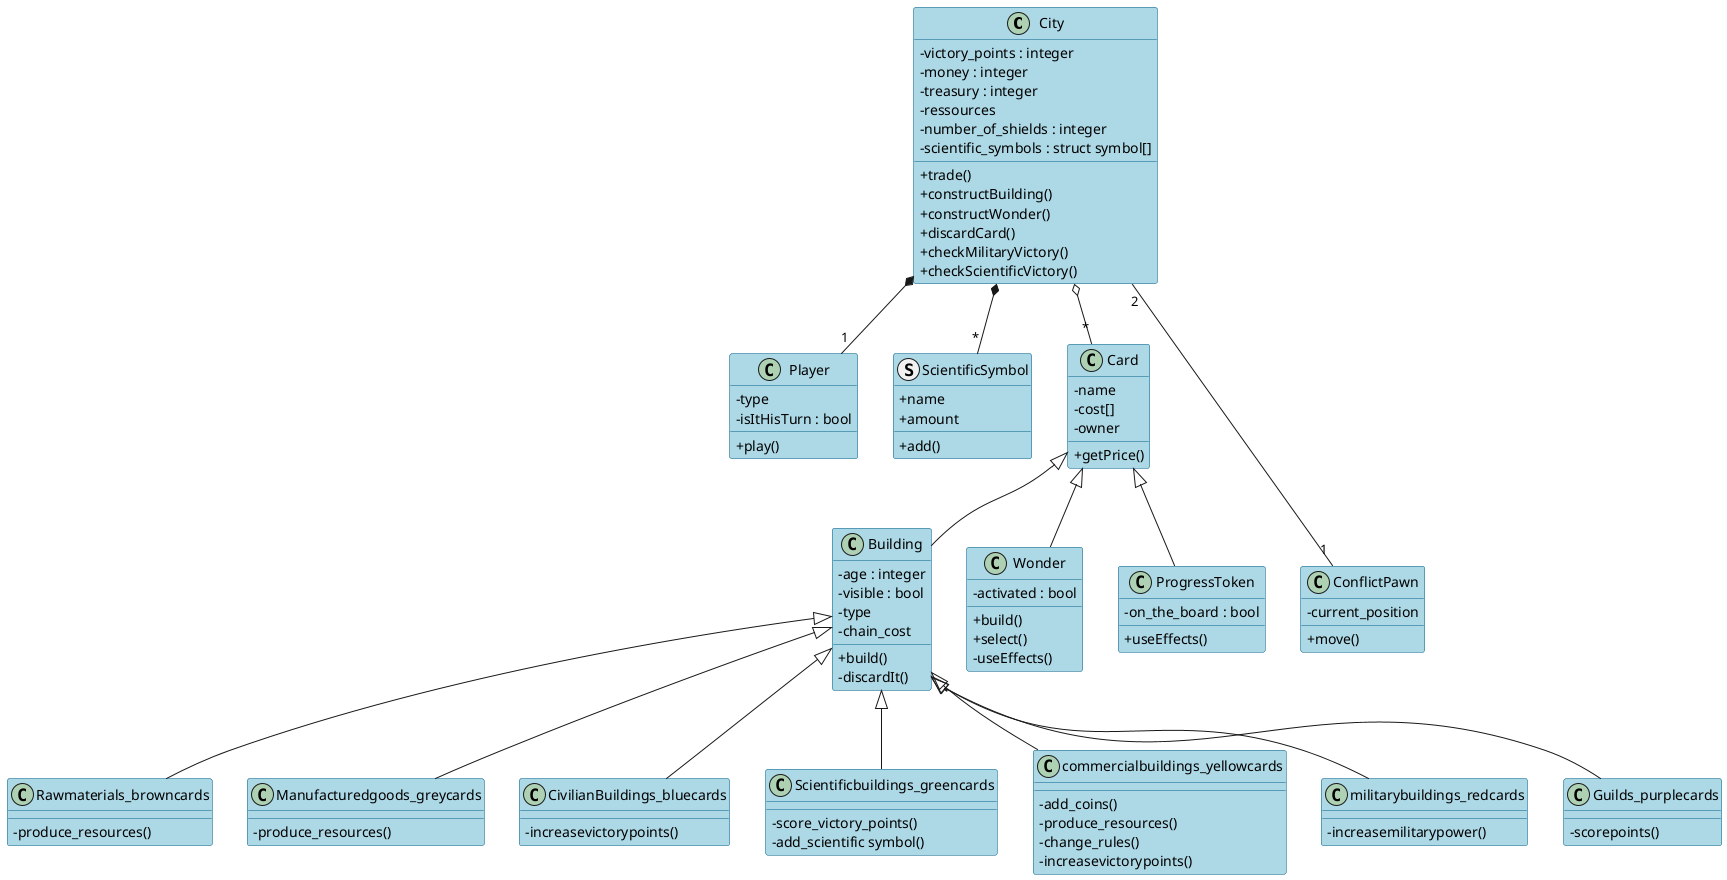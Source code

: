 @startuml
!define MyBackgroundColor #lightblue
!define MyBorderColor #005f87

skinparam class {
  BackgroundColor MyBackgroundColor
  BorderColor MyBorderColor
}
skinparam classAttributeIconSize 0


class City{
  -victory_points : integer
  -money : integer
  -treasury : integer
  -ressources
  -number_of_shields : integer
  -scientific_symbols : struct symbol[]

  +trade()
  +constructBuilding()
  +constructWonder()
  +discardCard()
  +checkMilitaryVictory()
  +checkScientificVictory()
}

class Player{
  -type
  -isItHisTurn : bool
  +play()
}

struct ScientificSymbol{
  +name
  +amount
  
  +add()
}

class Card{
  -name
  -cost[]
  -owner  
  +getPrice()
}



class Building{
  -age : integer
  -visible : bool
  -type
  -chain_cost
  +build()
  -discardIt()
  
  
}
class Rawmaterials_browncards {
-produce_resources()
}
class Manufacturedgoods_greycards { 

-produce_resources() 
}
class CivilianBuildings_bluecards
{  
-increasevictorypoints()
}

class Scientificbuildings_greencards { 
-score_victory_points() 
-add_scientific symbol()
} 
class commercialbuildings_yellowcards { 
-add_coins()
-produce_resources()
-change_rules()
-increasevictorypoints() 
} 

class militarybuildings_redcards {  
-increasemilitarypower()
}
class Guilds_purplecards { 

-scorepoints()
} 

class Wonder{
  -activated : bool
  
  +build()
  +select()
  -useEffects()
}

class ProgressToken{
  -on_the_board : bool
  +useEffects()
}

class ConflictPawn{
  -current_position
  
  +move()
}


Card <|-- Building
Building <|-- Rawmaterials_browncards
Building <|-- Manufacturedgoods_greycards
Building <|-- CivilianBuildings_bluecards
Building <|-- Scientificbuildings_greencards
Building <|-- commercialbuildings_yellowcards
Building <|-- militarybuildings_redcards
Building <|-- Guilds_purplecards
Card <|-- Wonder
Card <|-- ProgressToken
City o-- "*" Card
City *-- "*" ScientificSymbol
City *-- "1" Player
City "2" --- "1" ConflictPawn
@enduml
